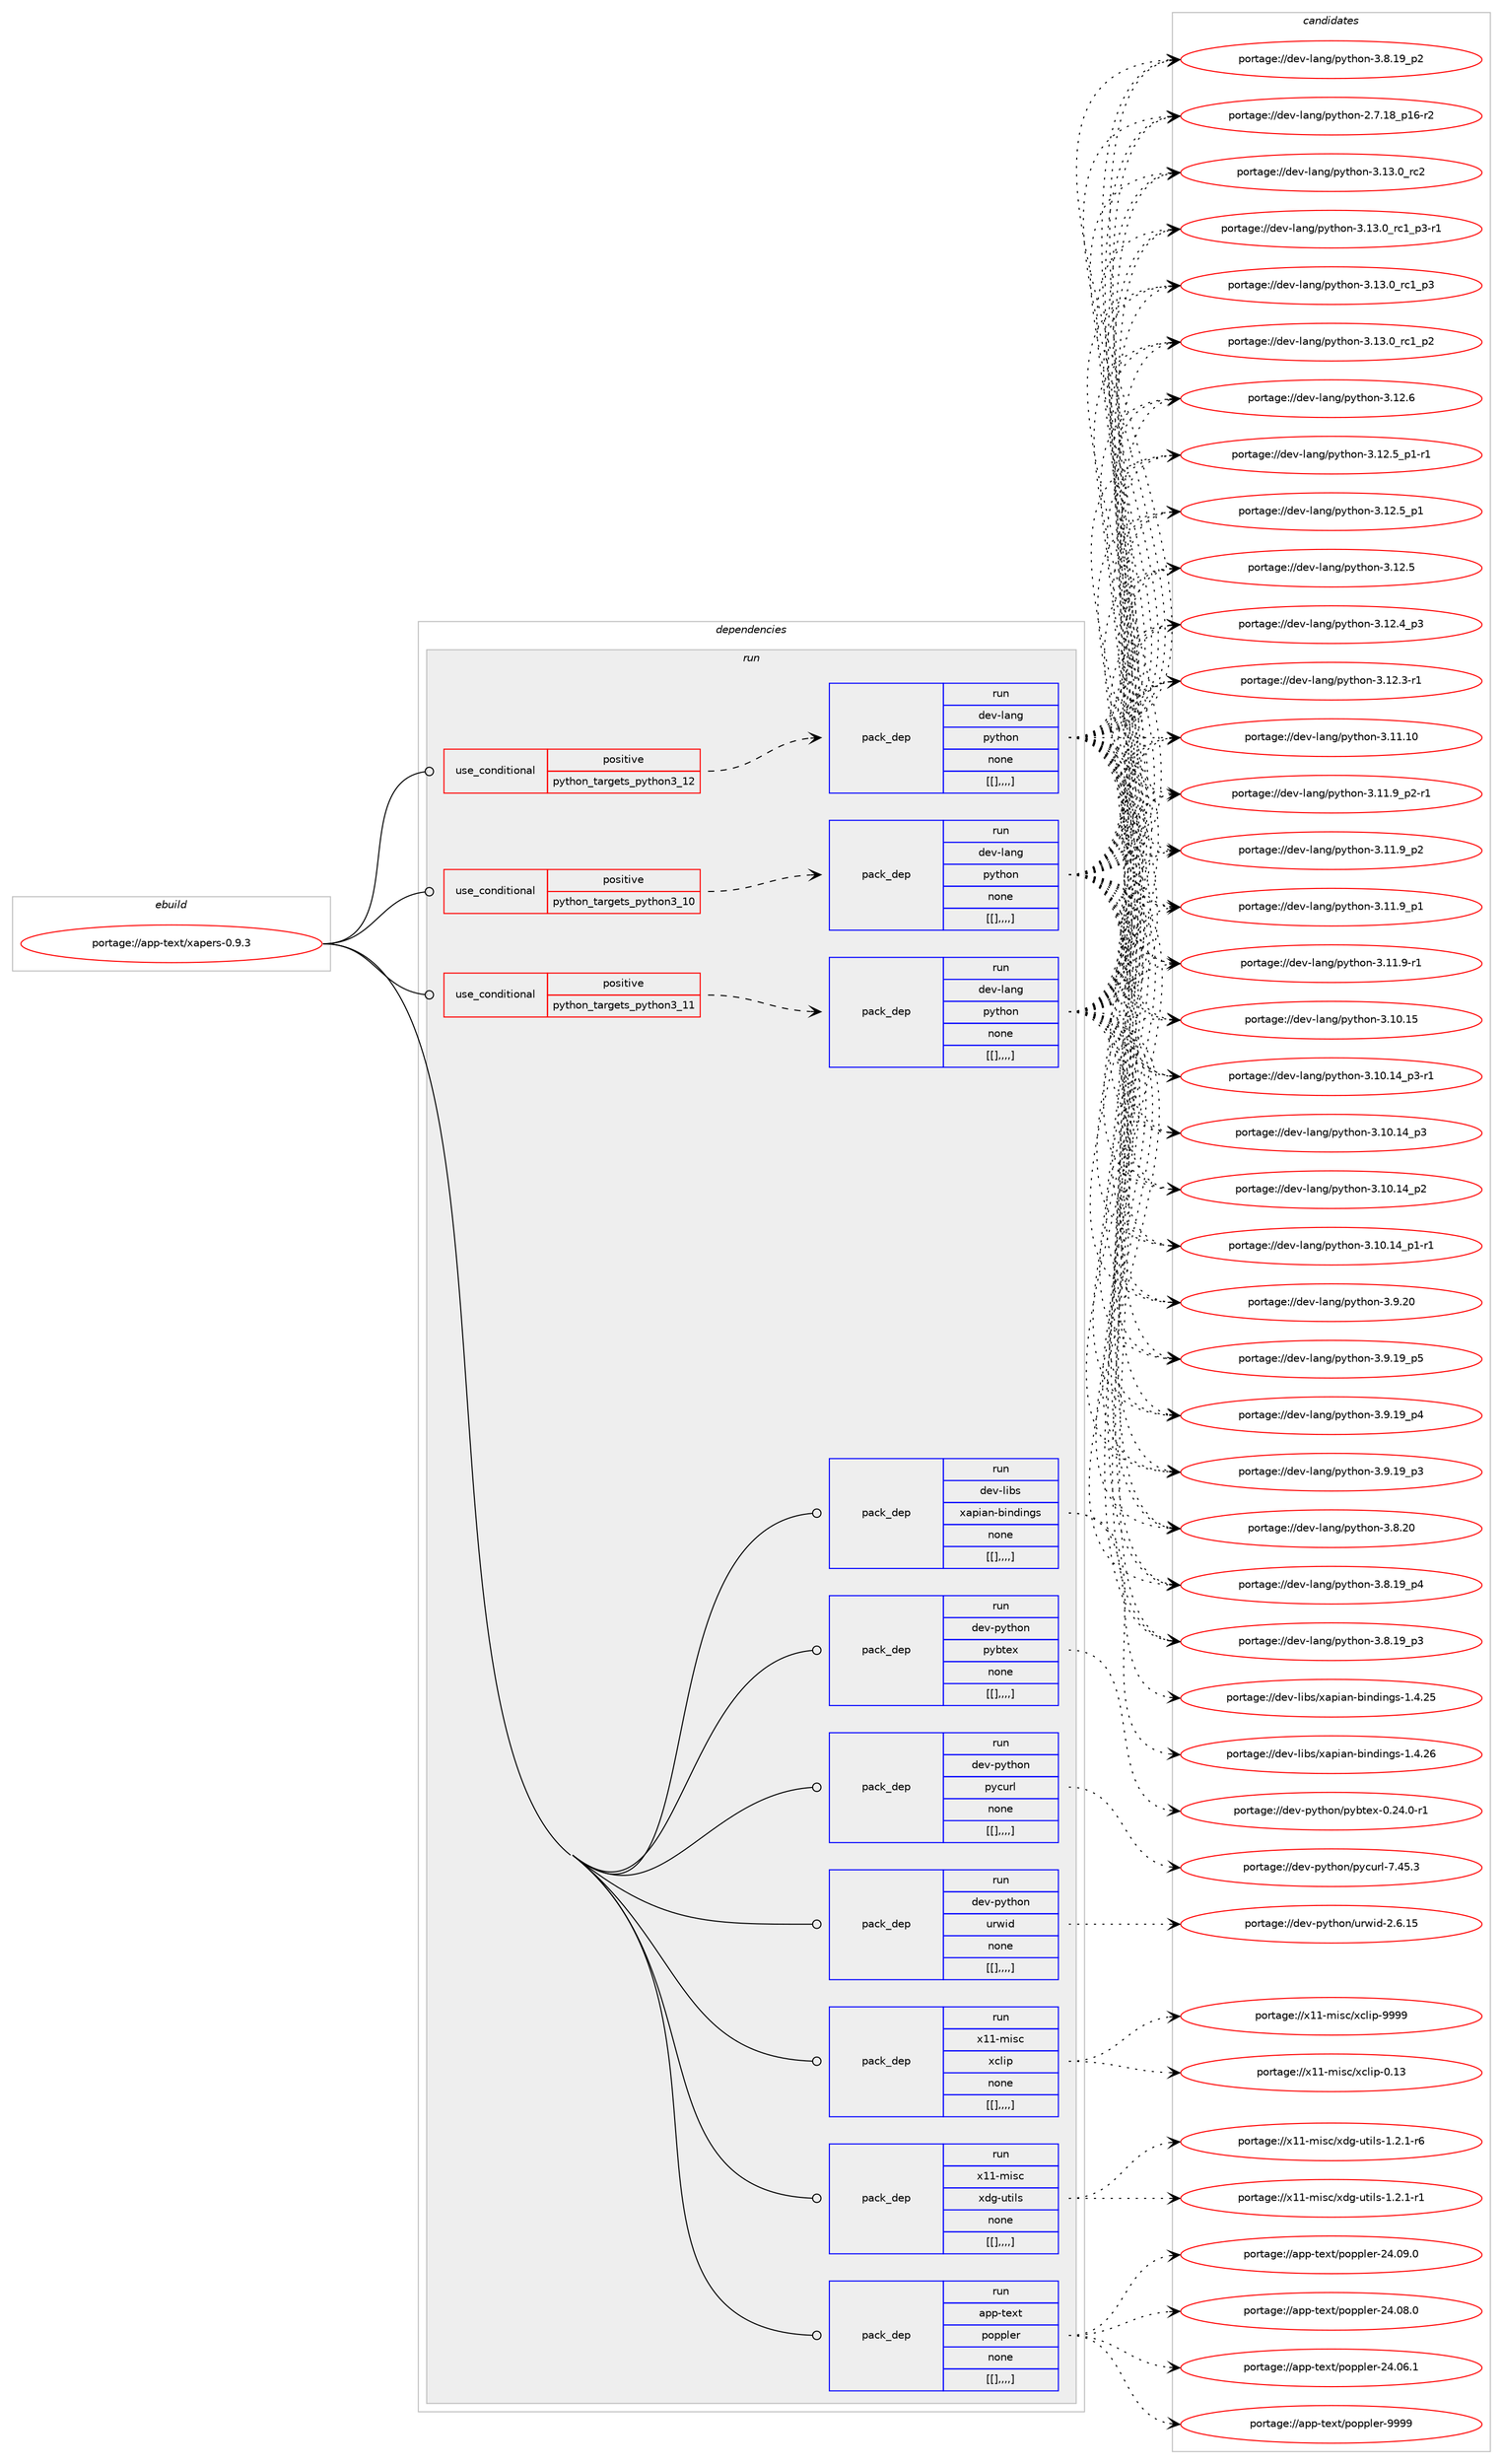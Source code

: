 digraph prolog {

# *************
# Graph options
# *************

newrank=true;
concentrate=true;
compound=true;
graph [rankdir=LR,fontname=Helvetica,fontsize=10,ranksep=1.5];#, ranksep=2.5, nodesep=0.2];
edge  [arrowhead=vee];
node  [fontname=Helvetica,fontsize=10];

# **********
# The ebuild
# **********

subgraph cluster_leftcol {
color=gray;
label=<<i>ebuild</i>>;
id [label="portage://app-text/xapers-0.9.3", color=red, width=4, href="../app-text/xapers-0.9.3.svg"];
}

# ****************
# The dependencies
# ****************

subgraph cluster_midcol {
color=gray;
label=<<i>dependencies</i>>;
subgraph cluster_compile {
fillcolor="#eeeeee";
style=filled;
label=<<i>compile</i>>;
}
subgraph cluster_compileandrun {
fillcolor="#eeeeee";
style=filled;
label=<<i>compile and run</i>>;
}
subgraph cluster_run {
fillcolor="#eeeeee";
style=filled;
label=<<i>run</i>>;
subgraph cond16317 {
dependency60159 [label=<<TABLE BORDER="0" CELLBORDER="1" CELLSPACING="0" CELLPADDING="4"><TR><TD ROWSPAN="3" CELLPADDING="10">use_conditional</TD></TR><TR><TD>positive</TD></TR><TR><TD>python_targets_python3_10</TD></TR></TABLE>>, shape=none, color=red];
subgraph pack43333 {
dependency60160 [label=<<TABLE BORDER="0" CELLBORDER="1" CELLSPACING="0" CELLPADDING="4" WIDTH="220"><TR><TD ROWSPAN="6" CELLPADDING="30">pack_dep</TD></TR><TR><TD WIDTH="110">run</TD></TR><TR><TD>dev-lang</TD></TR><TR><TD>python</TD></TR><TR><TD>none</TD></TR><TR><TD>[[],,,,]</TD></TR></TABLE>>, shape=none, color=blue];
}
dependency60159:e -> dependency60160:w [weight=20,style="dashed",arrowhead="vee"];
}
id:e -> dependency60159:w [weight=20,style="solid",arrowhead="odot"];
subgraph cond16318 {
dependency60161 [label=<<TABLE BORDER="0" CELLBORDER="1" CELLSPACING="0" CELLPADDING="4"><TR><TD ROWSPAN="3" CELLPADDING="10">use_conditional</TD></TR><TR><TD>positive</TD></TR><TR><TD>python_targets_python3_11</TD></TR></TABLE>>, shape=none, color=red];
subgraph pack43334 {
dependency60162 [label=<<TABLE BORDER="0" CELLBORDER="1" CELLSPACING="0" CELLPADDING="4" WIDTH="220"><TR><TD ROWSPAN="6" CELLPADDING="30">pack_dep</TD></TR><TR><TD WIDTH="110">run</TD></TR><TR><TD>dev-lang</TD></TR><TR><TD>python</TD></TR><TR><TD>none</TD></TR><TR><TD>[[],,,,]</TD></TR></TABLE>>, shape=none, color=blue];
}
dependency60161:e -> dependency60162:w [weight=20,style="dashed",arrowhead="vee"];
}
id:e -> dependency60161:w [weight=20,style="solid",arrowhead="odot"];
subgraph cond16319 {
dependency60163 [label=<<TABLE BORDER="0" CELLBORDER="1" CELLSPACING="0" CELLPADDING="4"><TR><TD ROWSPAN="3" CELLPADDING="10">use_conditional</TD></TR><TR><TD>positive</TD></TR><TR><TD>python_targets_python3_12</TD></TR></TABLE>>, shape=none, color=red];
subgraph pack43335 {
dependency60164 [label=<<TABLE BORDER="0" CELLBORDER="1" CELLSPACING="0" CELLPADDING="4" WIDTH="220"><TR><TD ROWSPAN="6" CELLPADDING="30">pack_dep</TD></TR><TR><TD WIDTH="110">run</TD></TR><TR><TD>dev-lang</TD></TR><TR><TD>python</TD></TR><TR><TD>none</TD></TR><TR><TD>[[],,,,]</TD></TR></TABLE>>, shape=none, color=blue];
}
dependency60163:e -> dependency60164:w [weight=20,style="dashed",arrowhead="vee"];
}
id:e -> dependency60163:w [weight=20,style="solid",arrowhead="odot"];
subgraph pack43336 {
dependency60165 [label=<<TABLE BORDER="0" CELLBORDER="1" CELLSPACING="0" CELLPADDING="4" WIDTH="220"><TR><TD ROWSPAN="6" CELLPADDING="30">pack_dep</TD></TR><TR><TD WIDTH="110">run</TD></TR><TR><TD>app-text</TD></TR><TR><TD>poppler</TD></TR><TR><TD>none</TD></TR><TR><TD>[[],,,,]</TD></TR></TABLE>>, shape=none, color=blue];
}
id:e -> dependency60165:w [weight=20,style="solid",arrowhead="odot"];
subgraph pack43337 {
dependency60166 [label=<<TABLE BORDER="0" CELLBORDER="1" CELLSPACING="0" CELLPADDING="4" WIDTH="220"><TR><TD ROWSPAN="6" CELLPADDING="30">pack_dep</TD></TR><TR><TD WIDTH="110">run</TD></TR><TR><TD>dev-libs</TD></TR><TR><TD>xapian-bindings</TD></TR><TR><TD>none</TD></TR><TR><TD>[[],,,,]</TD></TR></TABLE>>, shape=none, color=blue];
}
id:e -> dependency60166:w [weight=20,style="solid",arrowhead="odot"];
subgraph pack43338 {
dependency60167 [label=<<TABLE BORDER="0" CELLBORDER="1" CELLSPACING="0" CELLPADDING="4" WIDTH="220"><TR><TD ROWSPAN="6" CELLPADDING="30">pack_dep</TD></TR><TR><TD WIDTH="110">run</TD></TR><TR><TD>dev-python</TD></TR><TR><TD>pybtex</TD></TR><TR><TD>none</TD></TR><TR><TD>[[],,,,]</TD></TR></TABLE>>, shape=none, color=blue];
}
id:e -> dependency60167:w [weight=20,style="solid",arrowhead="odot"];
subgraph pack43339 {
dependency60168 [label=<<TABLE BORDER="0" CELLBORDER="1" CELLSPACING="0" CELLPADDING="4" WIDTH="220"><TR><TD ROWSPAN="6" CELLPADDING="30">pack_dep</TD></TR><TR><TD WIDTH="110">run</TD></TR><TR><TD>dev-python</TD></TR><TR><TD>pycurl</TD></TR><TR><TD>none</TD></TR><TR><TD>[[],,,,]</TD></TR></TABLE>>, shape=none, color=blue];
}
id:e -> dependency60168:w [weight=20,style="solid",arrowhead="odot"];
subgraph pack43340 {
dependency60169 [label=<<TABLE BORDER="0" CELLBORDER="1" CELLSPACING="0" CELLPADDING="4" WIDTH="220"><TR><TD ROWSPAN="6" CELLPADDING="30">pack_dep</TD></TR><TR><TD WIDTH="110">run</TD></TR><TR><TD>dev-python</TD></TR><TR><TD>urwid</TD></TR><TR><TD>none</TD></TR><TR><TD>[[],,,,]</TD></TR></TABLE>>, shape=none, color=blue];
}
id:e -> dependency60169:w [weight=20,style="solid",arrowhead="odot"];
subgraph pack43341 {
dependency60170 [label=<<TABLE BORDER="0" CELLBORDER="1" CELLSPACING="0" CELLPADDING="4" WIDTH="220"><TR><TD ROWSPAN="6" CELLPADDING="30">pack_dep</TD></TR><TR><TD WIDTH="110">run</TD></TR><TR><TD>x11-misc</TD></TR><TR><TD>xclip</TD></TR><TR><TD>none</TD></TR><TR><TD>[[],,,,]</TD></TR></TABLE>>, shape=none, color=blue];
}
id:e -> dependency60170:w [weight=20,style="solid",arrowhead="odot"];
subgraph pack43342 {
dependency60171 [label=<<TABLE BORDER="0" CELLBORDER="1" CELLSPACING="0" CELLPADDING="4" WIDTH="220"><TR><TD ROWSPAN="6" CELLPADDING="30">pack_dep</TD></TR><TR><TD WIDTH="110">run</TD></TR><TR><TD>x11-misc</TD></TR><TR><TD>xdg-utils</TD></TR><TR><TD>none</TD></TR><TR><TD>[[],,,,]</TD></TR></TABLE>>, shape=none, color=blue];
}
id:e -> dependency60171:w [weight=20,style="solid",arrowhead="odot"];
}
}

# **************
# The candidates
# **************

subgraph cluster_choices {
rank=same;
color=gray;
label=<<i>candidates</i>>;

subgraph choice43333 {
color=black;
nodesep=1;
choice10010111845108971101034711212111610411111045514649514648951149950 [label="portage://dev-lang/python-3.13.0_rc2", color=red, width=4,href="../dev-lang/python-3.13.0_rc2.svg"];
choice1001011184510897110103471121211161041111104551464951464895114994995112514511449 [label="portage://dev-lang/python-3.13.0_rc1_p3-r1", color=red, width=4,href="../dev-lang/python-3.13.0_rc1_p3-r1.svg"];
choice100101118451089711010347112121116104111110455146495146489511499499511251 [label="portage://dev-lang/python-3.13.0_rc1_p3", color=red, width=4,href="../dev-lang/python-3.13.0_rc1_p3.svg"];
choice100101118451089711010347112121116104111110455146495146489511499499511250 [label="portage://dev-lang/python-3.13.0_rc1_p2", color=red, width=4,href="../dev-lang/python-3.13.0_rc1_p2.svg"];
choice10010111845108971101034711212111610411111045514649504654 [label="portage://dev-lang/python-3.12.6", color=red, width=4,href="../dev-lang/python-3.12.6.svg"];
choice1001011184510897110103471121211161041111104551464950465395112494511449 [label="portage://dev-lang/python-3.12.5_p1-r1", color=red, width=4,href="../dev-lang/python-3.12.5_p1-r1.svg"];
choice100101118451089711010347112121116104111110455146495046539511249 [label="portage://dev-lang/python-3.12.5_p1", color=red, width=4,href="../dev-lang/python-3.12.5_p1.svg"];
choice10010111845108971101034711212111610411111045514649504653 [label="portage://dev-lang/python-3.12.5", color=red, width=4,href="../dev-lang/python-3.12.5.svg"];
choice100101118451089711010347112121116104111110455146495046529511251 [label="portage://dev-lang/python-3.12.4_p3", color=red, width=4,href="../dev-lang/python-3.12.4_p3.svg"];
choice100101118451089711010347112121116104111110455146495046514511449 [label="portage://dev-lang/python-3.12.3-r1", color=red, width=4,href="../dev-lang/python-3.12.3-r1.svg"];
choice1001011184510897110103471121211161041111104551464949464948 [label="portage://dev-lang/python-3.11.10", color=red, width=4,href="../dev-lang/python-3.11.10.svg"];
choice1001011184510897110103471121211161041111104551464949465795112504511449 [label="portage://dev-lang/python-3.11.9_p2-r1", color=red, width=4,href="../dev-lang/python-3.11.9_p2-r1.svg"];
choice100101118451089711010347112121116104111110455146494946579511250 [label="portage://dev-lang/python-3.11.9_p2", color=red, width=4,href="../dev-lang/python-3.11.9_p2.svg"];
choice100101118451089711010347112121116104111110455146494946579511249 [label="portage://dev-lang/python-3.11.9_p1", color=red, width=4,href="../dev-lang/python-3.11.9_p1.svg"];
choice100101118451089711010347112121116104111110455146494946574511449 [label="portage://dev-lang/python-3.11.9-r1", color=red, width=4,href="../dev-lang/python-3.11.9-r1.svg"];
choice1001011184510897110103471121211161041111104551464948464953 [label="portage://dev-lang/python-3.10.15", color=red, width=4,href="../dev-lang/python-3.10.15.svg"];
choice100101118451089711010347112121116104111110455146494846495295112514511449 [label="portage://dev-lang/python-3.10.14_p3-r1", color=red, width=4,href="../dev-lang/python-3.10.14_p3-r1.svg"];
choice10010111845108971101034711212111610411111045514649484649529511251 [label="portage://dev-lang/python-3.10.14_p3", color=red, width=4,href="../dev-lang/python-3.10.14_p3.svg"];
choice10010111845108971101034711212111610411111045514649484649529511250 [label="portage://dev-lang/python-3.10.14_p2", color=red, width=4,href="../dev-lang/python-3.10.14_p2.svg"];
choice100101118451089711010347112121116104111110455146494846495295112494511449 [label="portage://dev-lang/python-3.10.14_p1-r1", color=red, width=4,href="../dev-lang/python-3.10.14_p1-r1.svg"];
choice10010111845108971101034711212111610411111045514657465048 [label="portage://dev-lang/python-3.9.20", color=red, width=4,href="../dev-lang/python-3.9.20.svg"];
choice100101118451089711010347112121116104111110455146574649579511253 [label="portage://dev-lang/python-3.9.19_p5", color=red, width=4,href="../dev-lang/python-3.9.19_p5.svg"];
choice100101118451089711010347112121116104111110455146574649579511252 [label="portage://dev-lang/python-3.9.19_p4", color=red, width=4,href="../dev-lang/python-3.9.19_p4.svg"];
choice100101118451089711010347112121116104111110455146574649579511251 [label="portage://dev-lang/python-3.9.19_p3", color=red, width=4,href="../dev-lang/python-3.9.19_p3.svg"];
choice10010111845108971101034711212111610411111045514656465048 [label="portage://dev-lang/python-3.8.20", color=red, width=4,href="../dev-lang/python-3.8.20.svg"];
choice100101118451089711010347112121116104111110455146564649579511252 [label="portage://dev-lang/python-3.8.19_p4", color=red, width=4,href="../dev-lang/python-3.8.19_p4.svg"];
choice100101118451089711010347112121116104111110455146564649579511251 [label="portage://dev-lang/python-3.8.19_p3", color=red, width=4,href="../dev-lang/python-3.8.19_p3.svg"];
choice100101118451089711010347112121116104111110455146564649579511250 [label="portage://dev-lang/python-3.8.19_p2", color=red, width=4,href="../dev-lang/python-3.8.19_p2.svg"];
choice100101118451089711010347112121116104111110455046554649569511249544511450 [label="portage://dev-lang/python-2.7.18_p16-r2", color=red, width=4,href="../dev-lang/python-2.7.18_p16-r2.svg"];
dependency60160:e -> choice10010111845108971101034711212111610411111045514649514648951149950:w [style=dotted,weight="100"];
dependency60160:e -> choice1001011184510897110103471121211161041111104551464951464895114994995112514511449:w [style=dotted,weight="100"];
dependency60160:e -> choice100101118451089711010347112121116104111110455146495146489511499499511251:w [style=dotted,weight="100"];
dependency60160:e -> choice100101118451089711010347112121116104111110455146495146489511499499511250:w [style=dotted,weight="100"];
dependency60160:e -> choice10010111845108971101034711212111610411111045514649504654:w [style=dotted,weight="100"];
dependency60160:e -> choice1001011184510897110103471121211161041111104551464950465395112494511449:w [style=dotted,weight="100"];
dependency60160:e -> choice100101118451089711010347112121116104111110455146495046539511249:w [style=dotted,weight="100"];
dependency60160:e -> choice10010111845108971101034711212111610411111045514649504653:w [style=dotted,weight="100"];
dependency60160:e -> choice100101118451089711010347112121116104111110455146495046529511251:w [style=dotted,weight="100"];
dependency60160:e -> choice100101118451089711010347112121116104111110455146495046514511449:w [style=dotted,weight="100"];
dependency60160:e -> choice1001011184510897110103471121211161041111104551464949464948:w [style=dotted,weight="100"];
dependency60160:e -> choice1001011184510897110103471121211161041111104551464949465795112504511449:w [style=dotted,weight="100"];
dependency60160:e -> choice100101118451089711010347112121116104111110455146494946579511250:w [style=dotted,weight="100"];
dependency60160:e -> choice100101118451089711010347112121116104111110455146494946579511249:w [style=dotted,weight="100"];
dependency60160:e -> choice100101118451089711010347112121116104111110455146494946574511449:w [style=dotted,weight="100"];
dependency60160:e -> choice1001011184510897110103471121211161041111104551464948464953:w [style=dotted,weight="100"];
dependency60160:e -> choice100101118451089711010347112121116104111110455146494846495295112514511449:w [style=dotted,weight="100"];
dependency60160:e -> choice10010111845108971101034711212111610411111045514649484649529511251:w [style=dotted,weight="100"];
dependency60160:e -> choice10010111845108971101034711212111610411111045514649484649529511250:w [style=dotted,weight="100"];
dependency60160:e -> choice100101118451089711010347112121116104111110455146494846495295112494511449:w [style=dotted,weight="100"];
dependency60160:e -> choice10010111845108971101034711212111610411111045514657465048:w [style=dotted,weight="100"];
dependency60160:e -> choice100101118451089711010347112121116104111110455146574649579511253:w [style=dotted,weight="100"];
dependency60160:e -> choice100101118451089711010347112121116104111110455146574649579511252:w [style=dotted,weight="100"];
dependency60160:e -> choice100101118451089711010347112121116104111110455146574649579511251:w [style=dotted,weight="100"];
dependency60160:e -> choice10010111845108971101034711212111610411111045514656465048:w [style=dotted,weight="100"];
dependency60160:e -> choice100101118451089711010347112121116104111110455146564649579511252:w [style=dotted,weight="100"];
dependency60160:e -> choice100101118451089711010347112121116104111110455146564649579511251:w [style=dotted,weight="100"];
dependency60160:e -> choice100101118451089711010347112121116104111110455146564649579511250:w [style=dotted,weight="100"];
dependency60160:e -> choice100101118451089711010347112121116104111110455046554649569511249544511450:w [style=dotted,weight="100"];
}
subgraph choice43334 {
color=black;
nodesep=1;
choice10010111845108971101034711212111610411111045514649514648951149950 [label="portage://dev-lang/python-3.13.0_rc2", color=red, width=4,href="../dev-lang/python-3.13.0_rc2.svg"];
choice1001011184510897110103471121211161041111104551464951464895114994995112514511449 [label="portage://dev-lang/python-3.13.0_rc1_p3-r1", color=red, width=4,href="../dev-lang/python-3.13.0_rc1_p3-r1.svg"];
choice100101118451089711010347112121116104111110455146495146489511499499511251 [label="portage://dev-lang/python-3.13.0_rc1_p3", color=red, width=4,href="../dev-lang/python-3.13.0_rc1_p3.svg"];
choice100101118451089711010347112121116104111110455146495146489511499499511250 [label="portage://dev-lang/python-3.13.0_rc1_p2", color=red, width=4,href="../dev-lang/python-3.13.0_rc1_p2.svg"];
choice10010111845108971101034711212111610411111045514649504654 [label="portage://dev-lang/python-3.12.6", color=red, width=4,href="../dev-lang/python-3.12.6.svg"];
choice1001011184510897110103471121211161041111104551464950465395112494511449 [label="portage://dev-lang/python-3.12.5_p1-r1", color=red, width=4,href="../dev-lang/python-3.12.5_p1-r1.svg"];
choice100101118451089711010347112121116104111110455146495046539511249 [label="portage://dev-lang/python-3.12.5_p1", color=red, width=4,href="../dev-lang/python-3.12.5_p1.svg"];
choice10010111845108971101034711212111610411111045514649504653 [label="portage://dev-lang/python-3.12.5", color=red, width=4,href="../dev-lang/python-3.12.5.svg"];
choice100101118451089711010347112121116104111110455146495046529511251 [label="portage://dev-lang/python-3.12.4_p3", color=red, width=4,href="../dev-lang/python-3.12.4_p3.svg"];
choice100101118451089711010347112121116104111110455146495046514511449 [label="portage://dev-lang/python-3.12.3-r1", color=red, width=4,href="../dev-lang/python-3.12.3-r1.svg"];
choice1001011184510897110103471121211161041111104551464949464948 [label="portage://dev-lang/python-3.11.10", color=red, width=4,href="../dev-lang/python-3.11.10.svg"];
choice1001011184510897110103471121211161041111104551464949465795112504511449 [label="portage://dev-lang/python-3.11.9_p2-r1", color=red, width=4,href="../dev-lang/python-3.11.9_p2-r1.svg"];
choice100101118451089711010347112121116104111110455146494946579511250 [label="portage://dev-lang/python-3.11.9_p2", color=red, width=4,href="../dev-lang/python-3.11.9_p2.svg"];
choice100101118451089711010347112121116104111110455146494946579511249 [label="portage://dev-lang/python-3.11.9_p1", color=red, width=4,href="../dev-lang/python-3.11.9_p1.svg"];
choice100101118451089711010347112121116104111110455146494946574511449 [label="portage://dev-lang/python-3.11.9-r1", color=red, width=4,href="../dev-lang/python-3.11.9-r1.svg"];
choice1001011184510897110103471121211161041111104551464948464953 [label="portage://dev-lang/python-3.10.15", color=red, width=4,href="../dev-lang/python-3.10.15.svg"];
choice100101118451089711010347112121116104111110455146494846495295112514511449 [label="portage://dev-lang/python-3.10.14_p3-r1", color=red, width=4,href="../dev-lang/python-3.10.14_p3-r1.svg"];
choice10010111845108971101034711212111610411111045514649484649529511251 [label="portage://dev-lang/python-3.10.14_p3", color=red, width=4,href="../dev-lang/python-3.10.14_p3.svg"];
choice10010111845108971101034711212111610411111045514649484649529511250 [label="portage://dev-lang/python-3.10.14_p2", color=red, width=4,href="../dev-lang/python-3.10.14_p2.svg"];
choice100101118451089711010347112121116104111110455146494846495295112494511449 [label="portage://dev-lang/python-3.10.14_p1-r1", color=red, width=4,href="../dev-lang/python-3.10.14_p1-r1.svg"];
choice10010111845108971101034711212111610411111045514657465048 [label="portage://dev-lang/python-3.9.20", color=red, width=4,href="../dev-lang/python-3.9.20.svg"];
choice100101118451089711010347112121116104111110455146574649579511253 [label="portage://dev-lang/python-3.9.19_p5", color=red, width=4,href="../dev-lang/python-3.9.19_p5.svg"];
choice100101118451089711010347112121116104111110455146574649579511252 [label="portage://dev-lang/python-3.9.19_p4", color=red, width=4,href="../dev-lang/python-3.9.19_p4.svg"];
choice100101118451089711010347112121116104111110455146574649579511251 [label="portage://dev-lang/python-3.9.19_p3", color=red, width=4,href="../dev-lang/python-3.9.19_p3.svg"];
choice10010111845108971101034711212111610411111045514656465048 [label="portage://dev-lang/python-3.8.20", color=red, width=4,href="../dev-lang/python-3.8.20.svg"];
choice100101118451089711010347112121116104111110455146564649579511252 [label="portage://dev-lang/python-3.8.19_p4", color=red, width=4,href="../dev-lang/python-3.8.19_p4.svg"];
choice100101118451089711010347112121116104111110455146564649579511251 [label="portage://dev-lang/python-3.8.19_p3", color=red, width=4,href="../dev-lang/python-3.8.19_p3.svg"];
choice100101118451089711010347112121116104111110455146564649579511250 [label="portage://dev-lang/python-3.8.19_p2", color=red, width=4,href="../dev-lang/python-3.8.19_p2.svg"];
choice100101118451089711010347112121116104111110455046554649569511249544511450 [label="portage://dev-lang/python-2.7.18_p16-r2", color=red, width=4,href="../dev-lang/python-2.7.18_p16-r2.svg"];
dependency60162:e -> choice10010111845108971101034711212111610411111045514649514648951149950:w [style=dotted,weight="100"];
dependency60162:e -> choice1001011184510897110103471121211161041111104551464951464895114994995112514511449:w [style=dotted,weight="100"];
dependency60162:e -> choice100101118451089711010347112121116104111110455146495146489511499499511251:w [style=dotted,weight="100"];
dependency60162:e -> choice100101118451089711010347112121116104111110455146495146489511499499511250:w [style=dotted,weight="100"];
dependency60162:e -> choice10010111845108971101034711212111610411111045514649504654:w [style=dotted,weight="100"];
dependency60162:e -> choice1001011184510897110103471121211161041111104551464950465395112494511449:w [style=dotted,weight="100"];
dependency60162:e -> choice100101118451089711010347112121116104111110455146495046539511249:w [style=dotted,weight="100"];
dependency60162:e -> choice10010111845108971101034711212111610411111045514649504653:w [style=dotted,weight="100"];
dependency60162:e -> choice100101118451089711010347112121116104111110455146495046529511251:w [style=dotted,weight="100"];
dependency60162:e -> choice100101118451089711010347112121116104111110455146495046514511449:w [style=dotted,weight="100"];
dependency60162:e -> choice1001011184510897110103471121211161041111104551464949464948:w [style=dotted,weight="100"];
dependency60162:e -> choice1001011184510897110103471121211161041111104551464949465795112504511449:w [style=dotted,weight="100"];
dependency60162:e -> choice100101118451089711010347112121116104111110455146494946579511250:w [style=dotted,weight="100"];
dependency60162:e -> choice100101118451089711010347112121116104111110455146494946579511249:w [style=dotted,weight="100"];
dependency60162:e -> choice100101118451089711010347112121116104111110455146494946574511449:w [style=dotted,weight="100"];
dependency60162:e -> choice1001011184510897110103471121211161041111104551464948464953:w [style=dotted,weight="100"];
dependency60162:e -> choice100101118451089711010347112121116104111110455146494846495295112514511449:w [style=dotted,weight="100"];
dependency60162:e -> choice10010111845108971101034711212111610411111045514649484649529511251:w [style=dotted,weight="100"];
dependency60162:e -> choice10010111845108971101034711212111610411111045514649484649529511250:w [style=dotted,weight="100"];
dependency60162:e -> choice100101118451089711010347112121116104111110455146494846495295112494511449:w [style=dotted,weight="100"];
dependency60162:e -> choice10010111845108971101034711212111610411111045514657465048:w [style=dotted,weight="100"];
dependency60162:e -> choice100101118451089711010347112121116104111110455146574649579511253:w [style=dotted,weight="100"];
dependency60162:e -> choice100101118451089711010347112121116104111110455146574649579511252:w [style=dotted,weight="100"];
dependency60162:e -> choice100101118451089711010347112121116104111110455146574649579511251:w [style=dotted,weight="100"];
dependency60162:e -> choice10010111845108971101034711212111610411111045514656465048:w [style=dotted,weight="100"];
dependency60162:e -> choice100101118451089711010347112121116104111110455146564649579511252:w [style=dotted,weight="100"];
dependency60162:e -> choice100101118451089711010347112121116104111110455146564649579511251:w [style=dotted,weight="100"];
dependency60162:e -> choice100101118451089711010347112121116104111110455146564649579511250:w [style=dotted,weight="100"];
dependency60162:e -> choice100101118451089711010347112121116104111110455046554649569511249544511450:w [style=dotted,weight="100"];
}
subgraph choice43335 {
color=black;
nodesep=1;
choice10010111845108971101034711212111610411111045514649514648951149950 [label="portage://dev-lang/python-3.13.0_rc2", color=red, width=4,href="../dev-lang/python-3.13.0_rc2.svg"];
choice1001011184510897110103471121211161041111104551464951464895114994995112514511449 [label="portage://dev-lang/python-3.13.0_rc1_p3-r1", color=red, width=4,href="../dev-lang/python-3.13.0_rc1_p3-r1.svg"];
choice100101118451089711010347112121116104111110455146495146489511499499511251 [label="portage://dev-lang/python-3.13.0_rc1_p3", color=red, width=4,href="../dev-lang/python-3.13.0_rc1_p3.svg"];
choice100101118451089711010347112121116104111110455146495146489511499499511250 [label="portage://dev-lang/python-3.13.0_rc1_p2", color=red, width=4,href="../dev-lang/python-3.13.0_rc1_p2.svg"];
choice10010111845108971101034711212111610411111045514649504654 [label="portage://dev-lang/python-3.12.6", color=red, width=4,href="../dev-lang/python-3.12.6.svg"];
choice1001011184510897110103471121211161041111104551464950465395112494511449 [label="portage://dev-lang/python-3.12.5_p1-r1", color=red, width=4,href="../dev-lang/python-3.12.5_p1-r1.svg"];
choice100101118451089711010347112121116104111110455146495046539511249 [label="portage://dev-lang/python-3.12.5_p1", color=red, width=4,href="../dev-lang/python-3.12.5_p1.svg"];
choice10010111845108971101034711212111610411111045514649504653 [label="portage://dev-lang/python-3.12.5", color=red, width=4,href="../dev-lang/python-3.12.5.svg"];
choice100101118451089711010347112121116104111110455146495046529511251 [label="portage://dev-lang/python-3.12.4_p3", color=red, width=4,href="../dev-lang/python-3.12.4_p3.svg"];
choice100101118451089711010347112121116104111110455146495046514511449 [label="portage://dev-lang/python-3.12.3-r1", color=red, width=4,href="../dev-lang/python-3.12.3-r1.svg"];
choice1001011184510897110103471121211161041111104551464949464948 [label="portage://dev-lang/python-3.11.10", color=red, width=4,href="../dev-lang/python-3.11.10.svg"];
choice1001011184510897110103471121211161041111104551464949465795112504511449 [label="portage://dev-lang/python-3.11.9_p2-r1", color=red, width=4,href="../dev-lang/python-3.11.9_p2-r1.svg"];
choice100101118451089711010347112121116104111110455146494946579511250 [label="portage://dev-lang/python-3.11.9_p2", color=red, width=4,href="../dev-lang/python-3.11.9_p2.svg"];
choice100101118451089711010347112121116104111110455146494946579511249 [label="portage://dev-lang/python-3.11.9_p1", color=red, width=4,href="../dev-lang/python-3.11.9_p1.svg"];
choice100101118451089711010347112121116104111110455146494946574511449 [label="portage://dev-lang/python-3.11.9-r1", color=red, width=4,href="../dev-lang/python-3.11.9-r1.svg"];
choice1001011184510897110103471121211161041111104551464948464953 [label="portage://dev-lang/python-3.10.15", color=red, width=4,href="../dev-lang/python-3.10.15.svg"];
choice100101118451089711010347112121116104111110455146494846495295112514511449 [label="portage://dev-lang/python-3.10.14_p3-r1", color=red, width=4,href="../dev-lang/python-3.10.14_p3-r1.svg"];
choice10010111845108971101034711212111610411111045514649484649529511251 [label="portage://dev-lang/python-3.10.14_p3", color=red, width=4,href="../dev-lang/python-3.10.14_p3.svg"];
choice10010111845108971101034711212111610411111045514649484649529511250 [label="portage://dev-lang/python-3.10.14_p2", color=red, width=4,href="../dev-lang/python-3.10.14_p2.svg"];
choice100101118451089711010347112121116104111110455146494846495295112494511449 [label="portage://dev-lang/python-3.10.14_p1-r1", color=red, width=4,href="../dev-lang/python-3.10.14_p1-r1.svg"];
choice10010111845108971101034711212111610411111045514657465048 [label="portage://dev-lang/python-3.9.20", color=red, width=4,href="../dev-lang/python-3.9.20.svg"];
choice100101118451089711010347112121116104111110455146574649579511253 [label="portage://dev-lang/python-3.9.19_p5", color=red, width=4,href="../dev-lang/python-3.9.19_p5.svg"];
choice100101118451089711010347112121116104111110455146574649579511252 [label="portage://dev-lang/python-3.9.19_p4", color=red, width=4,href="../dev-lang/python-3.9.19_p4.svg"];
choice100101118451089711010347112121116104111110455146574649579511251 [label="portage://dev-lang/python-3.9.19_p3", color=red, width=4,href="../dev-lang/python-3.9.19_p3.svg"];
choice10010111845108971101034711212111610411111045514656465048 [label="portage://dev-lang/python-3.8.20", color=red, width=4,href="../dev-lang/python-3.8.20.svg"];
choice100101118451089711010347112121116104111110455146564649579511252 [label="portage://dev-lang/python-3.8.19_p4", color=red, width=4,href="../dev-lang/python-3.8.19_p4.svg"];
choice100101118451089711010347112121116104111110455146564649579511251 [label="portage://dev-lang/python-3.8.19_p3", color=red, width=4,href="../dev-lang/python-3.8.19_p3.svg"];
choice100101118451089711010347112121116104111110455146564649579511250 [label="portage://dev-lang/python-3.8.19_p2", color=red, width=4,href="../dev-lang/python-3.8.19_p2.svg"];
choice100101118451089711010347112121116104111110455046554649569511249544511450 [label="portage://dev-lang/python-2.7.18_p16-r2", color=red, width=4,href="../dev-lang/python-2.7.18_p16-r2.svg"];
dependency60164:e -> choice10010111845108971101034711212111610411111045514649514648951149950:w [style=dotted,weight="100"];
dependency60164:e -> choice1001011184510897110103471121211161041111104551464951464895114994995112514511449:w [style=dotted,weight="100"];
dependency60164:e -> choice100101118451089711010347112121116104111110455146495146489511499499511251:w [style=dotted,weight="100"];
dependency60164:e -> choice100101118451089711010347112121116104111110455146495146489511499499511250:w [style=dotted,weight="100"];
dependency60164:e -> choice10010111845108971101034711212111610411111045514649504654:w [style=dotted,weight="100"];
dependency60164:e -> choice1001011184510897110103471121211161041111104551464950465395112494511449:w [style=dotted,weight="100"];
dependency60164:e -> choice100101118451089711010347112121116104111110455146495046539511249:w [style=dotted,weight="100"];
dependency60164:e -> choice10010111845108971101034711212111610411111045514649504653:w [style=dotted,weight="100"];
dependency60164:e -> choice100101118451089711010347112121116104111110455146495046529511251:w [style=dotted,weight="100"];
dependency60164:e -> choice100101118451089711010347112121116104111110455146495046514511449:w [style=dotted,weight="100"];
dependency60164:e -> choice1001011184510897110103471121211161041111104551464949464948:w [style=dotted,weight="100"];
dependency60164:e -> choice1001011184510897110103471121211161041111104551464949465795112504511449:w [style=dotted,weight="100"];
dependency60164:e -> choice100101118451089711010347112121116104111110455146494946579511250:w [style=dotted,weight="100"];
dependency60164:e -> choice100101118451089711010347112121116104111110455146494946579511249:w [style=dotted,weight="100"];
dependency60164:e -> choice100101118451089711010347112121116104111110455146494946574511449:w [style=dotted,weight="100"];
dependency60164:e -> choice1001011184510897110103471121211161041111104551464948464953:w [style=dotted,weight="100"];
dependency60164:e -> choice100101118451089711010347112121116104111110455146494846495295112514511449:w [style=dotted,weight="100"];
dependency60164:e -> choice10010111845108971101034711212111610411111045514649484649529511251:w [style=dotted,weight="100"];
dependency60164:e -> choice10010111845108971101034711212111610411111045514649484649529511250:w [style=dotted,weight="100"];
dependency60164:e -> choice100101118451089711010347112121116104111110455146494846495295112494511449:w [style=dotted,weight="100"];
dependency60164:e -> choice10010111845108971101034711212111610411111045514657465048:w [style=dotted,weight="100"];
dependency60164:e -> choice100101118451089711010347112121116104111110455146574649579511253:w [style=dotted,weight="100"];
dependency60164:e -> choice100101118451089711010347112121116104111110455146574649579511252:w [style=dotted,weight="100"];
dependency60164:e -> choice100101118451089711010347112121116104111110455146574649579511251:w [style=dotted,weight="100"];
dependency60164:e -> choice10010111845108971101034711212111610411111045514656465048:w [style=dotted,weight="100"];
dependency60164:e -> choice100101118451089711010347112121116104111110455146564649579511252:w [style=dotted,weight="100"];
dependency60164:e -> choice100101118451089711010347112121116104111110455146564649579511251:w [style=dotted,weight="100"];
dependency60164:e -> choice100101118451089711010347112121116104111110455146564649579511250:w [style=dotted,weight="100"];
dependency60164:e -> choice100101118451089711010347112121116104111110455046554649569511249544511450:w [style=dotted,weight="100"];
}
subgraph choice43336 {
color=black;
nodesep=1;
choice9711211245116101120116471121111121121081011144557575757 [label="portage://app-text/poppler-9999", color=red, width=4,href="../app-text/poppler-9999.svg"];
choice9711211245116101120116471121111121121081011144550524648574648 [label="portage://app-text/poppler-24.09.0", color=red, width=4,href="../app-text/poppler-24.09.0.svg"];
choice9711211245116101120116471121111121121081011144550524648564648 [label="portage://app-text/poppler-24.08.0", color=red, width=4,href="../app-text/poppler-24.08.0.svg"];
choice9711211245116101120116471121111121121081011144550524648544649 [label="portage://app-text/poppler-24.06.1", color=red, width=4,href="../app-text/poppler-24.06.1.svg"];
dependency60165:e -> choice9711211245116101120116471121111121121081011144557575757:w [style=dotted,weight="100"];
dependency60165:e -> choice9711211245116101120116471121111121121081011144550524648574648:w [style=dotted,weight="100"];
dependency60165:e -> choice9711211245116101120116471121111121121081011144550524648564648:w [style=dotted,weight="100"];
dependency60165:e -> choice9711211245116101120116471121111121121081011144550524648544649:w [style=dotted,weight="100"];
}
subgraph choice43337 {
color=black;
nodesep=1;
choice1001011184510810598115471209711210597110459810511010010511010311545494652465054 [label="portage://dev-libs/xapian-bindings-1.4.26", color=red, width=4,href="../dev-libs/xapian-bindings-1.4.26.svg"];
choice1001011184510810598115471209711210597110459810511010010511010311545494652465053 [label="portage://dev-libs/xapian-bindings-1.4.25", color=red, width=4,href="../dev-libs/xapian-bindings-1.4.25.svg"];
dependency60166:e -> choice1001011184510810598115471209711210597110459810511010010511010311545494652465054:w [style=dotted,weight="100"];
dependency60166:e -> choice1001011184510810598115471209711210597110459810511010010511010311545494652465053:w [style=dotted,weight="100"];
}
subgraph choice43338 {
color=black;
nodesep=1;
choice100101118451121211161041111104711212198116101120454846505246484511449 [label="portage://dev-python/pybtex-0.24.0-r1", color=red, width=4,href="../dev-python/pybtex-0.24.0-r1.svg"];
dependency60167:e -> choice100101118451121211161041111104711212198116101120454846505246484511449:w [style=dotted,weight="100"];
}
subgraph choice43339 {
color=black;
nodesep=1;
choice10010111845112121116104111110471121219911711410845554652534651 [label="portage://dev-python/pycurl-7.45.3", color=red, width=4,href="../dev-python/pycurl-7.45.3.svg"];
dependency60168:e -> choice10010111845112121116104111110471121219911711410845554652534651:w [style=dotted,weight="100"];
}
subgraph choice43340 {
color=black;
nodesep=1;
choice100101118451121211161041111104711711411910510045504654464953 [label="portage://dev-python/urwid-2.6.15", color=red, width=4,href="../dev-python/urwid-2.6.15.svg"];
dependency60169:e -> choice100101118451121211161041111104711711411910510045504654464953:w [style=dotted,weight="100"];
}
subgraph choice43341 {
color=black;
nodesep=1;
choice1204949451091051159947120991081051124557575757 [label="portage://x11-misc/xclip-9999", color=red, width=4,href="../x11-misc/xclip-9999.svg"];
choice1204949451091051159947120991081051124548464951 [label="portage://x11-misc/xclip-0.13", color=red, width=4,href="../x11-misc/xclip-0.13.svg"];
dependency60170:e -> choice1204949451091051159947120991081051124557575757:w [style=dotted,weight="100"];
dependency60170:e -> choice1204949451091051159947120991081051124548464951:w [style=dotted,weight="100"];
}
subgraph choice43342 {
color=black;
nodesep=1;
choice1204949451091051159947120100103451171161051081154549465046494511454 [label="portage://x11-misc/xdg-utils-1.2.1-r6", color=red, width=4,href="../x11-misc/xdg-utils-1.2.1-r6.svg"];
choice1204949451091051159947120100103451171161051081154549465046494511449 [label="portage://x11-misc/xdg-utils-1.2.1-r1", color=red, width=4,href="../x11-misc/xdg-utils-1.2.1-r1.svg"];
dependency60171:e -> choice1204949451091051159947120100103451171161051081154549465046494511454:w [style=dotted,weight="100"];
dependency60171:e -> choice1204949451091051159947120100103451171161051081154549465046494511449:w [style=dotted,weight="100"];
}
}

}
